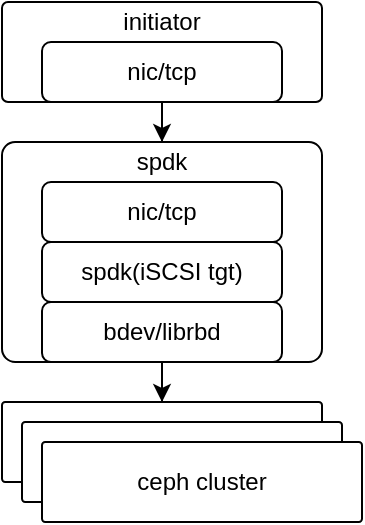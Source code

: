 <mxfile version="14.8.0" type="github">
  <diagram id="exuY5DLc0nuOLAwkTN-w" name="Page-1">
    <mxGraphModel dx="677" dy="440" grid="1" gridSize="10" guides="1" tooltips="1" connect="1" arrows="1" fold="1" page="1" pageScale="1" pageWidth="827" pageHeight="1169" math="0" shadow="0">
      <root>
        <mxCell id="0" />
        <mxCell id="1" parent="0" />
        <mxCell id="AhevXDaawYz7ztyipvcI-9" value="" style="rounded=1;whiteSpace=wrap;html=1;arcSize=6;" vertex="1" parent="1">
          <mxGeometry x="80" y="180" width="160" height="110" as="geometry" />
        </mxCell>
        <mxCell id="AhevXDaawYz7ztyipvcI-12" style="edgeStyle=orthogonalEdgeStyle;rounded=0;orthogonalLoop=1;jettySize=auto;html=1;entryX=0.5;entryY=0;entryDx=0;entryDy=0;" edge="1" parent="1" source="AhevXDaawYz7ztyipvcI-1" target="AhevXDaawYz7ztyipvcI-10">
          <mxGeometry relative="1" as="geometry" />
        </mxCell>
        <mxCell id="AhevXDaawYz7ztyipvcI-1" value="" style="rounded=1;whiteSpace=wrap;html=1;arcSize=6;" vertex="1" parent="1">
          <mxGeometry x="80" y="110" width="160" height="50" as="geometry" />
        </mxCell>
        <mxCell id="AhevXDaawYz7ztyipvcI-2" value="nic/tcp" style="rounded=1;whiteSpace=wrap;html=1;" vertex="1" parent="1">
          <mxGeometry x="100" y="130" width="120" height="30" as="geometry" />
        </mxCell>
        <mxCell id="AhevXDaawYz7ztyipvcI-3" value="&lt;font style=&quot;font-size: 12px&quot;&gt;initiator&lt;/font&gt;" style="text;html=1;strokeColor=none;fillColor=none;align=center;verticalAlign=middle;whiteSpace=wrap;rounded=0;" vertex="1" parent="1">
          <mxGeometry x="140" y="110" width="40" height="20" as="geometry" />
        </mxCell>
        <mxCell id="AhevXDaawYz7ztyipvcI-6" value="nic/tcp" style="rounded=1;whiteSpace=wrap;html=1;" vertex="1" parent="1">
          <mxGeometry x="100" y="200" width="120" height="30" as="geometry" />
        </mxCell>
        <mxCell id="AhevXDaawYz7ztyipvcI-7" value="spdk(iSCSI tgt)" style="rounded=1;whiteSpace=wrap;html=1;" vertex="1" parent="1">
          <mxGeometry x="100" y="230" width="120" height="30" as="geometry" />
        </mxCell>
        <mxCell id="AhevXDaawYz7ztyipvcI-16" style="edgeStyle=orthogonalEdgeStyle;rounded=0;orthogonalLoop=1;jettySize=auto;html=1;entryX=0.5;entryY=0;entryDx=0;entryDy=0;" edge="1" parent="1" source="AhevXDaawYz7ztyipvcI-8" target="AhevXDaawYz7ztyipvcI-4">
          <mxGeometry relative="1" as="geometry" />
        </mxCell>
        <mxCell id="AhevXDaawYz7ztyipvcI-8" value="bdev/librbd" style="rounded=1;whiteSpace=wrap;html=1;" vertex="1" parent="1">
          <mxGeometry x="100" y="260" width="120" height="30" as="geometry" />
        </mxCell>
        <mxCell id="AhevXDaawYz7ztyipvcI-10" value="&lt;font style=&quot;font-size: 12px&quot;&gt;spdk&lt;/font&gt;" style="text;html=1;strokeColor=none;fillColor=none;align=center;verticalAlign=middle;whiteSpace=wrap;rounded=0;" vertex="1" parent="1">
          <mxGeometry x="140" y="180" width="40" height="20" as="geometry" />
        </mxCell>
        <mxCell id="AhevXDaawYz7ztyipvcI-15" value="" style="group" vertex="1" connectable="0" parent="1">
          <mxGeometry x="80" y="310" width="180" height="60" as="geometry" />
        </mxCell>
        <mxCell id="AhevXDaawYz7ztyipvcI-4" value="" style="rounded=1;whiteSpace=wrap;html=1;arcSize=4;" vertex="1" parent="AhevXDaawYz7ztyipvcI-15">
          <mxGeometry width="160" height="40" as="geometry" />
        </mxCell>
        <mxCell id="AhevXDaawYz7ztyipvcI-13" value="" style="rounded=1;whiteSpace=wrap;html=1;arcSize=4;" vertex="1" parent="AhevXDaawYz7ztyipvcI-15">
          <mxGeometry x="10" y="10" width="160" height="40" as="geometry" />
        </mxCell>
        <mxCell id="AhevXDaawYz7ztyipvcI-14" value="ceph cluster" style="rounded=1;whiteSpace=wrap;html=1;arcSize=4;" vertex="1" parent="AhevXDaawYz7ztyipvcI-15">
          <mxGeometry x="20" y="20" width="160" height="40" as="geometry" />
        </mxCell>
      </root>
    </mxGraphModel>
  </diagram>
</mxfile>
